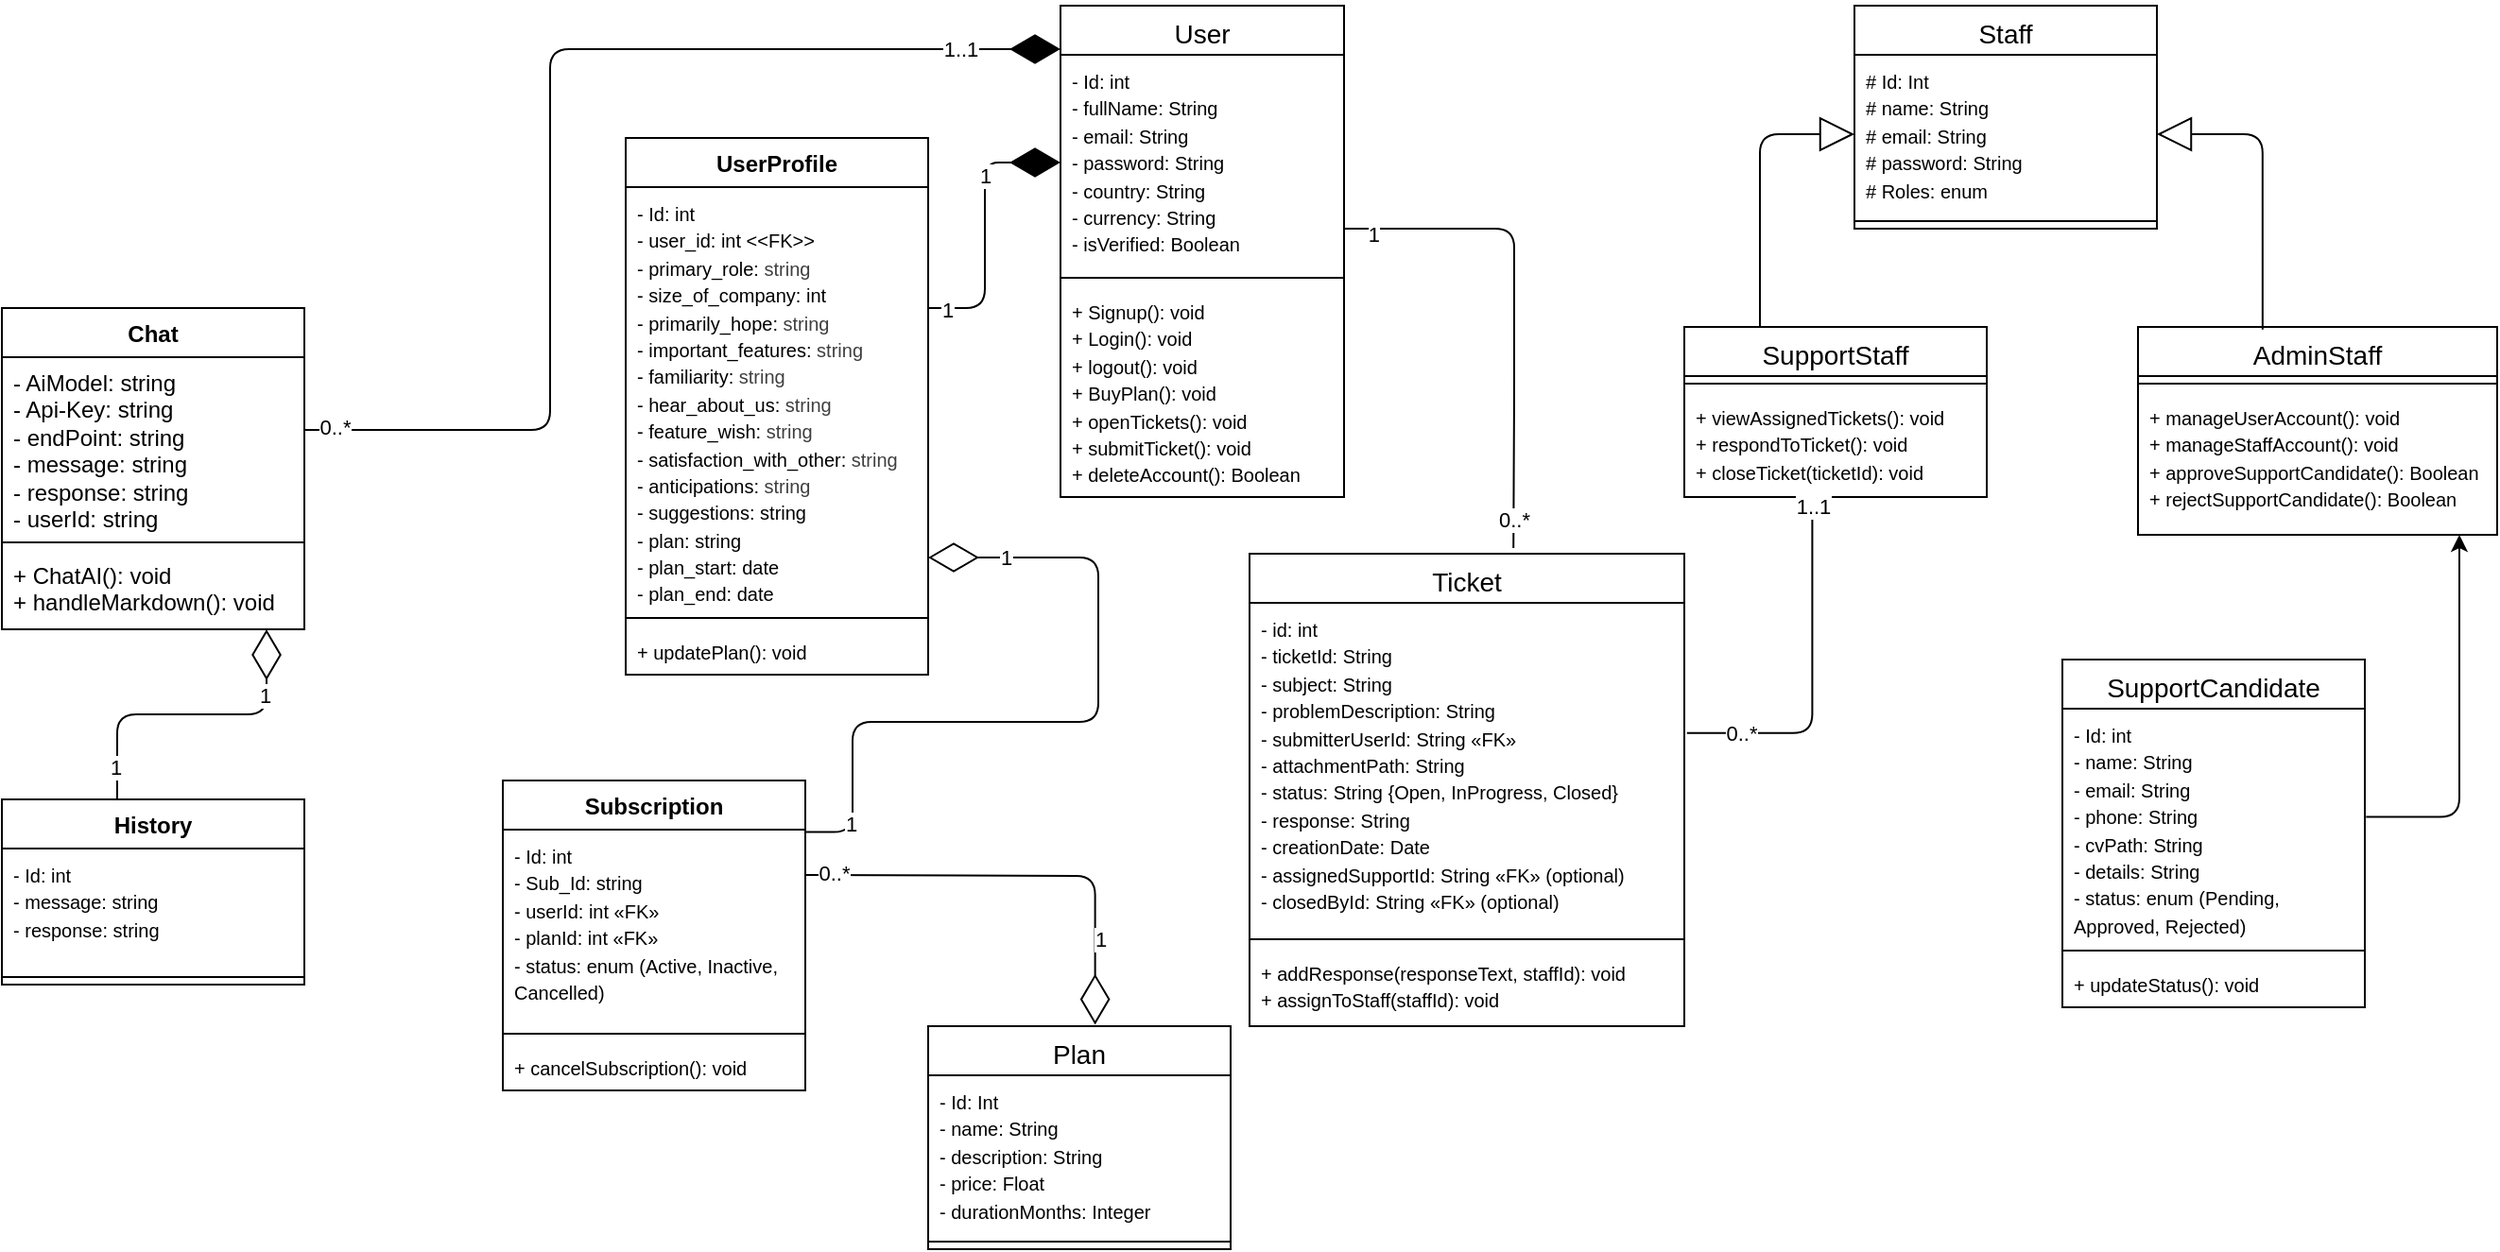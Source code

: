 <mxfile>
    <diagram id="zQBzRi003NCAmLovBK8y" name="Page-1">
        <mxGraphModel dx="1380" dy="541" grid="1" gridSize="10" guides="1" tooltips="1" connect="1" arrows="1" fold="1" page="1" pageScale="1" pageWidth="850" pageHeight="1100" math="0" shadow="0">
            <root>
                <mxCell id="0"/>
                <mxCell id="1" parent="0"/>
                <mxCell id="2" value="&lt;span style=&quot;color: rgb(0, 0, 0); font-family: Arial; font-size: 14px; font-weight: 400; text-align: start; text-wrap-mode: nowrap; background-color: rgb(255, 255, 255);&quot;&gt;User&lt;/span&gt;" style="swimlane;fontStyle=1;align=center;verticalAlign=top;childLayout=stackLayout;horizontal=1;startSize=26;horizontalStack=0;resizeParent=1;resizeParentMax=0;resizeLast=0;collapsible=1;marginBottom=0;whiteSpace=wrap;html=1;" parent="1" vertex="1">
                    <mxGeometry x="640" y="20" width="150" height="260" as="geometry"/>
                </mxCell>
                <mxCell id="3" value="&lt;font style=&quot;font-size: 10px;&quot;&gt;- Id: int&amp;nbsp;&lt;/font&gt;&lt;div&gt;&lt;font style=&quot;font-size: 10px;&quot;&gt;- fullName: String&amp;nbsp;&lt;/font&gt;&lt;/div&gt;&lt;div&gt;&lt;font style=&quot;font-size: 10px;&quot;&gt;- email: String&amp;nbsp;&lt;/font&gt;&lt;/div&gt;&lt;div&gt;&lt;font style=&quot;font-size: 10px;&quot;&gt;- password: String&amp;nbsp;&lt;/font&gt;&lt;/div&gt;&lt;div&gt;&lt;font style=&quot;font-size: 10px;&quot;&gt;- country: String&amp;nbsp;&lt;/font&gt;&lt;/div&gt;&lt;div&gt;&lt;font style=&quot;font-size: 10px;&quot;&gt;- currency: String &lt;br&gt;- isVerified: Boolean&lt;/font&gt;&lt;div&gt;&lt;/div&gt;&lt;/div&gt;" style="text;strokeColor=none;fillColor=none;align=left;verticalAlign=top;spacingLeft=4;spacingRight=4;overflow=hidden;rotatable=0;points=[[0,0.5],[1,0.5]];portConstraint=eastwest;whiteSpace=wrap;html=1;" parent="2" vertex="1">
                    <mxGeometry y="26" width="150" height="114" as="geometry"/>
                </mxCell>
                <mxCell id="4" value="" style="line;strokeWidth=1;fillColor=none;align=left;verticalAlign=middle;spacingTop=-1;spacingLeft=3;spacingRight=3;rotatable=0;labelPosition=right;points=[];portConstraint=eastwest;strokeColor=inherit;" parent="2" vertex="1">
                    <mxGeometry y="140" width="150" height="8" as="geometry"/>
                </mxCell>
                <mxCell id="5" value="&lt;font style=&quot;font-size: 10px;&quot;&gt;+ Signup(): void&lt;/font&gt;&lt;div&gt;&lt;font style=&quot;font-size: 10px;&quot;&gt;+ Login(): void&lt;/font&gt;&lt;/div&gt;&lt;div&gt;&lt;font style=&quot;font-size: 10px;&quot;&gt;+ logout(): void&lt;/font&gt;&lt;/div&gt;&lt;div&gt;&lt;font style=&quot;font-size: 10px;&quot;&gt;+ BuyPlan(): void&lt;/font&gt;&lt;/div&gt;&lt;div&gt;&lt;font style=&quot;font-size: 10px;&quot;&gt;+ openTickets(): void&lt;/font&gt;&lt;/div&gt;&lt;div&gt;&lt;font style=&quot;font-size: 10px;&quot;&gt;+ submitTicket(): void&lt;/font&gt;&lt;/div&gt;&lt;div&gt;&lt;font style=&quot;font-size: 10px;&quot;&gt;+ deleteAccount(): Boolean&lt;/font&gt;&lt;/div&gt;&lt;div&gt;&lt;br&gt;&lt;/div&gt;" style="text;strokeColor=none;fillColor=none;align=left;verticalAlign=top;spacingLeft=4;spacingRight=4;overflow=hidden;rotatable=0;points=[[0,0.5],[1,0.5]];portConstraint=eastwest;whiteSpace=wrap;html=1;" parent="2" vertex="1">
                    <mxGeometry y="148" width="150" height="112" as="geometry"/>
                </mxCell>
                <mxCell id="6" value="UserProfile" style="swimlane;fontStyle=1;align=center;verticalAlign=top;childLayout=stackLayout;horizontal=1;startSize=26;horizontalStack=0;resizeParent=1;resizeParentMax=0;resizeLast=0;collapsible=1;marginBottom=0;whiteSpace=wrap;html=1;" parent="1" vertex="1">
                    <mxGeometry x="410" y="90" width="160" height="284" as="geometry"/>
                </mxCell>
                <mxCell id="7" value="&lt;div&gt;&lt;font style=&quot;font-size: 10px;&quot;&gt;- Id: int&lt;/font&gt;&lt;/div&gt;&lt;font style=&quot;font-size: 10px;&quot;&gt;- user_id: int &amp;lt;&amp;lt;FK&amp;gt;&amp;gt;&lt;/font&gt;&lt;div&gt;&lt;font style=&quot;font-size: 10px;&quot;&gt;- primary_role:&amp;nbsp;&lt;/font&gt;&lt;span style=&quot;color: rgb(63, 63, 63); font-size: 10px; background-color: transparent;&quot;&gt;string&lt;/span&gt;&lt;/div&gt;&lt;div&gt;&lt;font style=&quot;font-size: 10px;&quot;&gt;- size_of_company: int&lt;/font&gt;&lt;/div&gt;&lt;div&gt;&lt;font style=&quot;font-size: 10px;&quot;&gt;- primarily_hope:&amp;nbsp;&lt;/font&gt;&lt;span style=&quot;color: rgb(63, 63, 63); font-size: 10px; background-color: transparent;&quot;&gt;string&lt;/span&gt;&lt;/div&gt;&lt;div&gt;&lt;font style=&quot;font-size: 10px;&quot;&gt;- important_features:&amp;nbsp;&lt;/font&gt;&lt;span style=&quot;color: rgb(63, 63, 63); font-size: 10px; background-color: transparent;&quot;&gt;string&lt;/span&gt;&lt;/div&gt;&lt;div&gt;&lt;font style=&quot;font-size: 10px;&quot;&gt;- familiarity:&amp;nbsp;&lt;/font&gt;&lt;span style=&quot;color: rgb(63, 63, 63); font-size: 10px; background-color: transparent;&quot;&gt;string&lt;/span&gt;&lt;/div&gt;&lt;div&gt;&lt;font style=&quot;font-size: 10px;&quot;&gt;- hear_about_us:&amp;nbsp;&lt;/font&gt;&lt;span style=&quot;color: rgb(63, 63, 63); font-size: 10px; background-color: transparent;&quot;&gt;string&lt;/span&gt;&lt;/div&gt;&lt;div&gt;&lt;font style=&quot;font-size: 10px;&quot;&gt;- feature_wish:&amp;nbsp;&lt;/font&gt;&lt;span style=&quot;color: rgb(63, 63, 63); font-size: 10px; background-color: transparent;&quot;&gt;string&lt;/span&gt;&lt;/div&gt;&lt;div&gt;&lt;font style=&quot;font-size: 10px;&quot;&gt;- satisfaction_with_other:&amp;nbsp;&lt;/font&gt;&lt;span style=&quot;color: rgb(63, 63, 63); font-size: 10px; background-color: transparent;&quot;&gt;string&lt;/span&gt;&lt;/div&gt;&lt;div&gt;&lt;font style=&quot;font-size: 10px;&quot;&gt;- anticipations:&amp;nbsp;&lt;/font&gt;&lt;span style=&quot;color: rgb(63, 63, 63); font-size: 10px; background-color: transparent;&quot;&gt;string&lt;/span&gt;&lt;/div&gt;&lt;div&gt;&lt;font style=&quot;font-size: 10px;&quot;&gt;- suggestions: string&lt;/font&gt;&lt;/div&gt;&lt;div&gt;&lt;font style=&quot;font-size: 10px;&quot;&gt;- plan: string&lt;/font&gt;&lt;/div&gt;&lt;div&gt;&lt;font style=&quot;font-size: 10px;&quot;&gt;- plan_start: date&lt;/font&gt;&lt;/div&gt;&lt;div&gt;&lt;font style=&quot;font-size: 10px;&quot;&gt;- plan_end: date&lt;/font&gt;&lt;/div&gt;" style="text;strokeColor=none;fillColor=none;align=left;verticalAlign=top;spacingLeft=4;spacingRight=4;overflow=hidden;rotatable=0;points=[[0,0.5],[1,0.5]];portConstraint=eastwest;whiteSpace=wrap;html=1;" parent="6" vertex="1">
                    <mxGeometry y="26" width="160" height="224" as="geometry"/>
                </mxCell>
                <mxCell id="8" value="" style="line;strokeWidth=1;fillColor=none;align=left;verticalAlign=middle;spacingTop=-1;spacingLeft=3;spacingRight=3;rotatable=0;labelPosition=right;points=[];portConstraint=eastwest;strokeColor=inherit;" parent="6" vertex="1">
                    <mxGeometry y="250" width="160" height="8" as="geometry"/>
                </mxCell>
                <mxCell id="9" value="&lt;font style=&quot;font-size: 10px;&quot;&gt;+ updatePlan(): void&lt;/font&gt;" style="text;strokeColor=none;fillColor=none;align=left;verticalAlign=top;spacingLeft=4;spacingRight=4;overflow=hidden;rotatable=0;points=[[0,0.5],[1,0.5]];portConstraint=eastwest;whiteSpace=wrap;html=1;" parent="6" vertex="1">
                    <mxGeometry y="258" width="160" height="26" as="geometry"/>
                </mxCell>
                <mxCell id="12" value="&lt;span style=&quot;color: rgb(0, 0, 0); font-family: Arial; font-size: 14px; font-weight: 400; text-align: start; text-wrap-mode: nowrap; background-color: rgb(255, 255, 255);&quot;&gt;Staff&lt;/span&gt;" style="swimlane;fontStyle=1;align=center;verticalAlign=top;childLayout=stackLayout;horizontal=1;startSize=26;horizontalStack=0;resizeParent=1;resizeParentMax=0;resizeLast=0;collapsible=1;marginBottom=0;whiteSpace=wrap;html=1;" parent="1" vertex="1">
                    <mxGeometry x="1060" y="20" width="160" height="118" as="geometry"/>
                </mxCell>
                <mxCell id="13" value="&lt;font style=&quot;font-size: 10px;&quot;&gt;# Id: Int&amp;nbsp;&lt;/font&gt;&lt;div&gt;&lt;font style=&quot;font-size: 10px;&quot;&gt;# name: String&amp;nbsp;&lt;/font&gt;&lt;/div&gt;&lt;div&gt;&lt;font style=&quot;font-size: 10px;&quot;&gt;# email: String&amp;nbsp;&lt;/font&gt;&lt;/div&gt;&lt;div&gt;&lt;font style=&quot;font-size: 10px;&quot;&gt;# password: String&lt;/font&gt;&lt;/div&gt;&lt;div&gt;&lt;font style=&quot;font-size: 10px;&quot;&gt;# Roles: enum&lt;/font&gt;&lt;/div&gt;" style="text;strokeColor=none;fillColor=none;align=left;verticalAlign=top;spacingLeft=4;spacingRight=4;overflow=hidden;rotatable=0;points=[[0,0.5],[1,0.5]];portConstraint=eastwest;whiteSpace=wrap;html=1;" parent="12" vertex="1">
                    <mxGeometry y="26" width="160" height="84" as="geometry"/>
                </mxCell>
                <mxCell id="14" value="" style="line;strokeWidth=1;fillColor=none;align=left;verticalAlign=middle;spacingTop=-1;spacingLeft=3;spacingRight=3;rotatable=0;labelPosition=right;points=[];portConstraint=eastwest;strokeColor=inherit;" parent="12" vertex="1">
                    <mxGeometry y="110" width="160" height="8" as="geometry"/>
                </mxCell>
                <mxCell id="16" value="&lt;span style=&quot;color: rgb(0, 0, 0); font-family: Arial; font-size: 14px; font-weight: 400; text-align: start; text-wrap-mode: nowrap; background-color: rgb(255, 255, 255);&quot;&gt;SupportStaff&lt;/span&gt;" style="swimlane;fontStyle=1;align=center;verticalAlign=top;childLayout=stackLayout;horizontal=1;startSize=26;horizontalStack=0;resizeParent=1;resizeParentMax=0;resizeLast=0;collapsible=1;marginBottom=0;whiteSpace=wrap;html=1;" parent="1" vertex="1">
                    <mxGeometry x="970" y="190" width="160" height="90" as="geometry"/>
                </mxCell>
                <mxCell id="18" value="" style="line;strokeWidth=1;fillColor=none;align=left;verticalAlign=middle;spacingTop=-1;spacingLeft=3;spacingRight=3;rotatable=0;labelPosition=right;points=[];portConstraint=eastwest;strokeColor=inherit;" parent="16" vertex="1">
                    <mxGeometry y="26" width="160" height="8" as="geometry"/>
                </mxCell>
                <mxCell id="19" value="&lt;font style=&quot;font-size: 10px;&quot;&gt;+ viewAssignedTickets(): void&amp;nbsp;&lt;/font&gt;&lt;div&gt;&lt;font style=&quot;font-size: 10px;&quot;&gt;+ respondToTicket(): void&lt;/font&gt;&lt;/div&gt;&lt;div&gt;&lt;font style=&quot;font-size: 10px;&quot;&gt;+ closeTicket(ticketId): void&lt;/font&gt;&lt;/div&gt;" style="text;strokeColor=none;fillColor=none;align=left;verticalAlign=top;spacingLeft=4;spacingRight=4;overflow=hidden;rotatable=0;points=[[0,0.5],[1,0.5]];portConstraint=eastwest;whiteSpace=wrap;html=1;" parent="16" vertex="1">
                    <mxGeometry y="34" width="160" height="56" as="geometry"/>
                </mxCell>
                <mxCell id="20" value="&lt;span style=&quot;color: rgb(0, 0, 0); font-family: Arial; font-size: 14px; font-weight: 400; text-align: start; text-wrap-mode: nowrap; background-color: rgb(255, 255, 255);&quot;&gt;AdminStaff&lt;/span&gt;" style="swimlane;fontStyle=1;align=center;verticalAlign=top;childLayout=stackLayout;horizontal=1;startSize=26;horizontalStack=0;resizeParent=1;resizeParentMax=0;resizeLast=0;collapsible=1;marginBottom=0;whiteSpace=wrap;html=1;" parent="1" vertex="1">
                    <mxGeometry x="1210" y="190" width="190" height="110" as="geometry"/>
                </mxCell>
                <mxCell id="22" value="" style="line;strokeWidth=1;fillColor=none;align=left;verticalAlign=middle;spacingTop=-1;spacingLeft=3;spacingRight=3;rotatable=0;labelPosition=right;points=[];portConstraint=eastwest;strokeColor=inherit;" parent="20" vertex="1">
                    <mxGeometry y="26" width="190" height="8" as="geometry"/>
                </mxCell>
                <mxCell id="23" value="&lt;font style=&quot;font-size: 10px;&quot;&gt;+ manageUserAccount(): void&amp;nbsp;&lt;/font&gt;&lt;div&gt;&lt;font style=&quot;font-size: 10px;&quot;&gt;+ manageStaffAccount(): void&amp;nbsp;&lt;/font&gt;&lt;/div&gt;&lt;div&gt;&lt;font style=&quot;font-size: 10px;&quot;&gt;+&amp;nbsp;&lt;/font&gt;&lt;span style=&quot;font-size: 10px; background-color: transparent;&quot;&gt;approveSupportCandidate(): Boolean&amp;nbsp;&lt;/span&gt;&lt;/div&gt;&lt;div&gt;&lt;span style=&quot;font-size: 10px; background-color: transparent;&quot;&gt;+ rejectSupportCandidate(): Boolean&lt;/span&gt;&lt;/div&gt;" style="text;strokeColor=none;fillColor=none;align=left;verticalAlign=top;spacingLeft=4;spacingRight=4;overflow=hidden;rotatable=0;points=[[0,0.5],[1,0.5]];portConstraint=eastwest;whiteSpace=wrap;html=1;" parent="20" vertex="1">
                    <mxGeometry y="34" width="190" height="76" as="geometry"/>
                </mxCell>
                <mxCell id="24" value="&lt;span style=&quot;color: rgb(0, 0, 0); font-family: Arial; font-size: 14px; font-weight: 400; text-align: start; text-wrap-mode: nowrap; background-color: rgb(255, 255, 255);&quot;&gt;SupportCandidate&lt;/span&gt;" style="swimlane;fontStyle=1;align=center;verticalAlign=top;childLayout=stackLayout;horizontal=1;startSize=26;horizontalStack=0;resizeParent=1;resizeParentMax=0;resizeLast=0;collapsible=1;marginBottom=0;whiteSpace=wrap;html=1;" parent="1" vertex="1">
                    <mxGeometry x="1170" y="366" width="160" height="184" as="geometry"/>
                </mxCell>
                <mxCell id="25" value="&lt;font style=&quot;font-size: 10px;&quot;&gt;- Id: int&lt;/font&gt;&lt;div&gt;&lt;font style=&quot;font-size: 10px;&quot;&gt;- name: String&amp;nbsp;&lt;/font&gt;&lt;/div&gt;&lt;div&gt;&lt;font style=&quot;font-size: 10px;&quot;&gt;- email: String&amp;nbsp;&lt;/font&gt;&lt;/div&gt;&lt;div&gt;&lt;font style=&quot;font-size: 10px;&quot;&gt;- phone: String&amp;nbsp;&lt;/font&gt;&lt;/div&gt;&lt;div&gt;&lt;font style=&quot;font-size: 10px;&quot;&gt;- cvPath: String&amp;nbsp;&lt;/font&gt;&lt;/div&gt;&lt;div&gt;&lt;font style=&quot;font-size: 10px;&quot;&gt;- details: String&amp;nbsp;&lt;/font&gt;&lt;/div&gt;&lt;div&gt;&lt;font style=&quot;font-size: 10px;&quot;&gt;- status: enum (Pending, Approved, Rejected)&lt;/font&gt;&lt;/div&gt;" style="text;strokeColor=none;fillColor=none;align=left;verticalAlign=top;spacingLeft=4;spacingRight=4;overflow=hidden;rotatable=0;points=[[0,0.5],[1,0.5]];portConstraint=eastwest;whiteSpace=wrap;html=1;" parent="24" vertex="1">
                    <mxGeometry y="26" width="160" height="124" as="geometry"/>
                </mxCell>
                <mxCell id="26" value="" style="line;strokeWidth=1;fillColor=none;align=left;verticalAlign=middle;spacingTop=-1;spacingLeft=3;spacingRight=3;rotatable=0;labelPosition=right;points=[];portConstraint=eastwest;strokeColor=inherit;" parent="24" vertex="1">
                    <mxGeometry y="150" width="160" height="8" as="geometry"/>
                </mxCell>
                <mxCell id="27" value="&lt;font style=&quot;font-size: 10px;&quot;&gt;+ updateStatus(): void&lt;/font&gt;&lt;div&gt;&lt;/div&gt;" style="text;strokeColor=none;fillColor=none;align=left;verticalAlign=top;spacingLeft=4;spacingRight=4;overflow=hidden;rotatable=0;points=[[0,0.5],[1,0.5]];portConstraint=eastwest;whiteSpace=wrap;html=1;" parent="24" vertex="1">
                    <mxGeometry y="158" width="160" height="26" as="geometry"/>
                </mxCell>
                <mxCell id="28" value="&lt;span style=&quot;color: rgb(0, 0, 0); font-family: Arial; font-size: 14px; font-weight: 400; text-align: start; text-wrap-mode: nowrap; background-color: rgb(255, 255, 255);&quot;&gt;Ticket&lt;/span&gt;" style="swimlane;fontStyle=1;align=center;verticalAlign=top;childLayout=stackLayout;horizontal=1;startSize=26;horizontalStack=0;resizeParent=1;resizeParentMax=0;resizeLast=0;collapsible=1;marginBottom=0;whiteSpace=wrap;html=1;" parent="1" vertex="1">
                    <mxGeometry x="740" y="310" width="230" height="250" as="geometry"/>
                </mxCell>
                <mxCell id="29" value="&lt;div&gt;&lt;font style=&quot;font-size: 10px;&quot;&gt;- id: int&lt;/font&gt;&lt;/div&gt;&lt;font style=&quot;font-size: 10px;&quot;&gt;- ticketId: String&amp;nbsp;&lt;/font&gt;&lt;div&gt;&lt;font style=&quot;font-size: 10px;&quot;&gt;- subject: String&lt;/font&gt;&lt;/div&gt;&lt;div&gt;&lt;font style=&quot;font-size: 10px;&quot;&gt;- problemDescription: String&amp;nbsp;&lt;/font&gt;&lt;/div&gt;&lt;div&gt;&lt;font style=&quot;font-size: 10px;&quot;&gt;- submitterUserId: String «FK»&amp;nbsp;&lt;/font&gt;&lt;/div&gt;&lt;div&gt;&lt;font style=&quot;font-size: 10px;&quot;&gt;- attachmentPath: String&amp;nbsp;&lt;/font&gt;&lt;/div&gt;&lt;div&gt;&lt;font style=&quot;font-size: 10px;&quot;&gt;- status: String {Open, InProgress, Closed}&amp;nbsp;&lt;/font&gt;&lt;/div&gt;&lt;div&gt;&lt;font style=&quot;font-size: 10px;&quot;&gt;- response: String&amp;nbsp;&lt;/font&gt;&lt;/div&gt;&lt;div&gt;&lt;font style=&quot;font-size: 10px;&quot;&gt;- creationDate: Date&amp;nbsp;&lt;/font&gt;&lt;/div&gt;&lt;div&gt;&lt;font style=&quot;font-size: 10px;&quot;&gt;- assignedSupportId: String «FK» (optional)&amp;nbsp;&lt;/font&gt;&lt;/div&gt;&lt;div&gt;&lt;font style=&quot;font-size: 10px;&quot;&gt;- closedById: String «FK» (optional)&lt;/font&gt;&lt;/div&gt;" style="text;strokeColor=none;fillColor=none;align=left;verticalAlign=top;spacingLeft=4;spacingRight=4;overflow=hidden;rotatable=0;points=[[0,0.5],[1,0.5]];portConstraint=eastwest;whiteSpace=wrap;html=1;" parent="28" vertex="1">
                    <mxGeometry y="26" width="230" height="174" as="geometry"/>
                </mxCell>
                <mxCell id="30" value="" style="line;strokeWidth=1;fillColor=none;align=left;verticalAlign=middle;spacingTop=-1;spacingLeft=3;spacingRight=3;rotatable=0;labelPosition=right;points=[];portConstraint=eastwest;strokeColor=inherit;" parent="28" vertex="1">
                    <mxGeometry y="200" width="230" height="8" as="geometry"/>
                </mxCell>
                <mxCell id="31" value="&lt;font style=&quot;font-size: 10px;&quot;&gt;+ addResponse(responseText, staffId): void&amp;nbsp;&lt;/font&gt;&lt;div&gt;&lt;font style=&quot;font-size: 10px;&quot;&gt;+ assignToStaff(staffId): void&lt;/font&gt;&lt;/div&gt;" style="text;strokeColor=none;fillColor=none;align=left;verticalAlign=top;spacingLeft=4;spacingRight=4;overflow=hidden;rotatable=0;points=[[0,0.5],[1,0.5]];portConstraint=eastwest;whiteSpace=wrap;html=1;" parent="28" vertex="1">
                    <mxGeometry y="208" width="230" height="42" as="geometry"/>
                </mxCell>
                <mxCell id="55" style="edgeStyle=orthogonalEdgeStyle;html=1;entryX=1.006;entryY=0.396;entryDx=0;entryDy=0;entryPerimeter=0;exitX=1.006;exitY=0.396;exitDx=0;exitDy=0;exitPerimeter=0;" parent="28" source="29" edge="1">
                    <mxGeometry relative="1" as="geometry">
                        <mxPoint x="250.0" y="88.466" as="sourcePoint"/>
                        <mxPoint x="297.7" y="-30.0" as="targetPoint"/>
                        <Array as="points">
                            <mxPoint x="298" y="95"/>
                        </Array>
                    </mxGeometry>
                </mxCell>
                <mxCell id="76" value="0..*" style="edgeLabel;html=1;align=center;verticalAlign=middle;resizable=0;points=[];" parent="55" vertex="1" connectable="0">
                    <mxGeometry x="-0.45" relative="1" as="geometry">
                        <mxPoint x="-24" as="offset"/>
                    </mxGeometry>
                </mxCell>
                <mxCell id="98" value="1..1" style="edgeLabel;html=1;align=center;verticalAlign=middle;resizable=0;points=[];" parent="55" vertex="1" connectable="0">
                    <mxGeometry x="0.943" relative="1" as="geometry">
                        <mxPoint as="offset"/>
                    </mxGeometry>
                </mxCell>
                <mxCell id="32" value="&lt;span style=&quot;color: rgb(0, 0, 0); font-family: Arial; font-size: 14px; font-weight: 400; text-align: start; text-wrap-mode: nowrap; background-color: rgb(255, 255, 255);&quot;&gt;Plan&lt;/span&gt;" style="swimlane;fontStyle=1;align=center;verticalAlign=top;childLayout=stackLayout;horizontal=1;startSize=26;horizontalStack=0;resizeParent=1;resizeParentMax=0;resizeLast=0;collapsible=1;marginBottom=0;whiteSpace=wrap;html=1;" parent="1" vertex="1">
                    <mxGeometry x="570" y="560" width="160" height="118" as="geometry"/>
                </mxCell>
                <mxCell id="33" value="&lt;font style=&quot;font-size: 10px;&quot;&gt;- Id: Int&amp;nbsp;&lt;/font&gt;&lt;div&gt;&lt;font style=&quot;font-size: 10px;&quot;&gt;- name: String&amp;nbsp;&lt;/font&gt;&lt;div&gt;&lt;font style=&quot;font-size: 10px;&quot;&gt;- description: String&amp;nbsp;&lt;/font&gt;&lt;/div&gt;&lt;div&gt;&lt;font style=&quot;font-size: 10px;&quot;&gt;- price: Float&amp;nbsp;&lt;/font&gt;&lt;/div&gt;&lt;div&gt;&lt;font style=&quot;font-size: 10px;&quot;&gt;- durationMonths: Integer&lt;/font&gt;&lt;/div&gt;&lt;/div&gt;" style="text;strokeColor=none;fillColor=none;align=left;verticalAlign=top;spacingLeft=4;spacingRight=4;overflow=hidden;rotatable=0;points=[[0,0.5],[1,0.5]];portConstraint=eastwest;whiteSpace=wrap;html=1;" parent="32" vertex="1">
                    <mxGeometry y="26" width="160" height="84" as="geometry"/>
                </mxCell>
                <mxCell id="34" value="" style="line;strokeWidth=1;fillColor=none;align=left;verticalAlign=middle;spacingTop=-1;spacingLeft=3;spacingRight=3;rotatable=0;labelPosition=right;points=[];portConstraint=eastwest;strokeColor=inherit;" parent="32" vertex="1">
                    <mxGeometry y="110" width="160" height="8" as="geometry"/>
                </mxCell>
                <mxCell id="35" value="History" style="swimlane;fontStyle=1;align=center;verticalAlign=top;childLayout=stackLayout;horizontal=1;startSize=26;horizontalStack=0;resizeParent=1;resizeParentMax=0;resizeLast=0;collapsible=1;marginBottom=0;whiteSpace=wrap;html=1;" parent="1" vertex="1">
                    <mxGeometry x="80" y="440" width="160" height="98" as="geometry"/>
                </mxCell>
                <mxCell id="36" value="&lt;span style=&quot;font-size: 10px;&quot;&gt;- Id: int&lt;/span&gt;&lt;div&gt;&lt;span style=&quot;font-size: 10px;&quot;&gt;- message: string&lt;/span&gt;&lt;/div&gt;&lt;div&gt;&lt;span style=&quot;font-size: 10px;&quot;&gt;- response: string&lt;/span&gt;&lt;/div&gt;" style="text;strokeColor=none;fillColor=none;align=left;verticalAlign=top;spacingLeft=4;spacingRight=4;overflow=hidden;rotatable=0;points=[[0,0.5],[1,0.5]];portConstraint=eastwest;whiteSpace=wrap;html=1;" parent="35" vertex="1">
                    <mxGeometry y="26" width="160" height="64" as="geometry"/>
                </mxCell>
                <mxCell id="37" value="" style="line;strokeWidth=1;fillColor=none;align=left;verticalAlign=middle;spacingTop=-1;spacingLeft=3;spacingRight=3;rotatable=0;labelPosition=right;points=[];portConstraint=eastwest;strokeColor=inherit;" parent="35" vertex="1">
                    <mxGeometry y="90" width="160" height="8" as="geometry"/>
                </mxCell>
                <mxCell id="39" value="Subscription" style="swimlane;fontStyle=1;align=center;verticalAlign=top;childLayout=stackLayout;horizontal=1;startSize=26;horizontalStack=0;resizeParent=1;resizeParentMax=0;resizeLast=0;collapsible=1;marginBottom=0;whiteSpace=wrap;html=1;" parent="1" vertex="1">
                    <mxGeometry x="345" y="430" width="160" height="164" as="geometry"/>
                </mxCell>
                <mxCell id="40" value="&lt;font style=&quot;font-size: 10px;&quot;&gt;- Id: int&amp;nbsp;&lt;/font&gt;&lt;div&gt;&lt;span style=&quot;font-size: 10px;&quot;&gt;- Sub_Id: string&lt;br&gt;&lt;/span&gt;&lt;div&gt;&lt;font style=&quot;font-size: 10px;&quot;&gt;- userId: int «FK»&amp;nbsp;&lt;/font&gt;&lt;/div&gt;&lt;div&gt;&lt;font style=&quot;font-size: 10px;&quot;&gt;- planId: int «FK»&amp;nbsp;&lt;/font&gt;&lt;/div&gt;&lt;div&gt;&lt;span style=&quot;font-size: 10px; background-color: transparent;&quot;&gt;- status: enum (Active, Inactive, Cancelled)&lt;/span&gt;&lt;/div&gt;&lt;/div&gt;" style="text;strokeColor=none;fillColor=none;align=left;verticalAlign=top;spacingLeft=4;spacingRight=4;overflow=hidden;rotatable=0;points=[[0,0.5],[1,0.5]];portConstraint=eastwest;whiteSpace=wrap;html=1;" parent="39" vertex="1">
                    <mxGeometry y="26" width="160" height="104" as="geometry"/>
                </mxCell>
                <mxCell id="41" value="" style="line;strokeWidth=1;fillColor=none;align=left;verticalAlign=middle;spacingTop=-1;spacingLeft=3;spacingRight=3;rotatable=0;labelPosition=right;points=[];portConstraint=eastwest;strokeColor=inherit;" parent="39" vertex="1">
                    <mxGeometry y="130" width="160" height="8" as="geometry"/>
                </mxCell>
                <mxCell id="42" value="&lt;span style=&quot;color: rgb(0, 0, 0); font-family: Arial; text-wrap-mode: nowrap; background-color: rgb(255, 255, 255);&quot;&gt;&lt;font style=&quot;font-size: 10px;&quot;&gt;+ cancelSubscription(): void&lt;/font&gt;&lt;/span&gt;" style="text;strokeColor=none;fillColor=none;align=left;verticalAlign=top;spacingLeft=4;spacingRight=4;overflow=hidden;rotatable=0;points=[[0,0.5],[1,0.5]];portConstraint=eastwest;whiteSpace=wrap;html=1;" parent="39" vertex="1">
                    <mxGeometry y="138" width="160" height="26" as="geometry"/>
                </mxCell>
                <mxCell id="43" value="Chat" style="swimlane;fontStyle=1;align=center;verticalAlign=top;childLayout=stackLayout;horizontal=1;startSize=26;horizontalStack=0;resizeParent=1;resizeParentMax=0;resizeLast=0;collapsible=1;marginBottom=0;whiteSpace=wrap;html=1;" parent="1" vertex="1">
                    <mxGeometry x="80" y="180" width="160" height="170" as="geometry"/>
                </mxCell>
                <mxCell id="44" value="- AiModel: string&lt;div&gt;- Api-Key: string&lt;/div&gt;&lt;div&gt;- endPoint: string&lt;/div&gt;&lt;div&gt;- message: string&lt;/div&gt;&lt;div&gt;- response: string&lt;/div&gt;&lt;div&gt;- userId: string&lt;/div&gt;" style="text;strokeColor=none;fillColor=none;align=left;verticalAlign=top;spacingLeft=4;spacingRight=4;overflow=hidden;rotatable=0;points=[[0,0.5],[1,0.5]];portConstraint=eastwest;whiteSpace=wrap;html=1;" parent="43" vertex="1">
                    <mxGeometry y="26" width="160" height="94" as="geometry"/>
                </mxCell>
                <mxCell id="45" value="" style="line;strokeWidth=1;fillColor=none;align=left;verticalAlign=middle;spacingTop=-1;spacingLeft=3;spacingRight=3;rotatable=0;labelPosition=right;points=[];portConstraint=eastwest;strokeColor=inherit;" parent="43" vertex="1">
                    <mxGeometry y="120" width="160" height="8" as="geometry"/>
                </mxCell>
                <mxCell id="46" value="+ ChatAI(): void&lt;div&gt;+ handleMarkdown(): void&lt;/div&gt;" style="text;strokeColor=none;fillColor=none;align=left;verticalAlign=top;spacingLeft=4;spacingRight=4;overflow=hidden;rotatable=0;points=[[0,0.5],[1,0.5]];portConstraint=eastwest;whiteSpace=wrap;html=1;" parent="43" vertex="1">
                    <mxGeometry y="128" width="160" height="42" as="geometry"/>
                </mxCell>
                <mxCell id="62" value="" style="endArrow=block;endSize=16;endFill=0;html=1;exitX=0.25;exitY=0;exitDx=0;exitDy=0;entryX=0;entryY=0.5;entryDx=0;entryDy=0;edgeStyle=orthogonalEdgeStyle;" parent="1" source="16" target="13" edge="1">
                    <mxGeometry width="160" relative="1" as="geometry">
                        <mxPoint x="990" y="120" as="sourcePoint"/>
                        <mxPoint x="1150" y="120" as="targetPoint"/>
                    </mxGeometry>
                </mxCell>
                <mxCell id="63" value="" style="endArrow=block;endSize=16;endFill=0;html=1;exitX=0.347;exitY=0.013;exitDx=0;exitDy=0;entryX=1;entryY=0.5;entryDx=0;entryDy=0;edgeStyle=orthogonalEdgeStyle;exitPerimeter=0;" parent="1" source="20" target="13" edge="1">
                    <mxGeometry x="-0.103" width="160" relative="1" as="geometry">
                        <mxPoint x="1224.76" y="162" as="sourcePoint"/>
                        <mxPoint x="1274.76" y="60" as="targetPoint"/>
                        <mxPoint as="offset"/>
                    </mxGeometry>
                </mxCell>
                <mxCell id="53" style="edgeStyle=orthogonalEdgeStyle;html=1;exitX=1.004;exitY=0.462;exitDx=0;exitDy=0;exitPerimeter=0;" parent="1" source="25" edge="1">
                    <mxGeometry relative="1" as="geometry">
                        <mxPoint x="1380" y="300" as="targetPoint"/>
                        <Array as="points">
                            <mxPoint x="1380" y="449"/>
                            <mxPoint x="1380" y="301"/>
                        </Array>
                    </mxGeometry>
                </mxCell>
                <mxCell id="66" value="" style="endArrow=diamondThin;endFill=0;endSize=24;html=1;edgeStyle=orthogonalEdgeStyle;entryX=0.552;entryY=-0.006;entryDx=0;entryDy=0;entryPerimeter=0;" parent="1" target="32" edge="1">
                    <mxGeometry width="160" relative="1" as="geometry">
                        <mxPoint x="505" y="480" as="sourcePoint"/>
                        <mxPoint x="665" y="480" as="targetPoint"/>
                    </mxGeometry>
                </mxCell>
                <mxCell id="67" value="0..*" style="edgeLabel;html=1;align=center;verticalAlign=middle;resizable=0;points=[];" parent="66" vertex="1" connectable="0">
                    <mxGeometry x="-0.875" y="1" relative="1" as="geometry">
                        <mxPoint as="offset"/>
                    </mxGeometry>
                </mxCell>
                <mxCell id="91" value="1" style="edgeLabel;html=1;align=center;verticalAlign=middle;resizable=0;points=[];" parent="66" vertex="1" connectable="0">
                    <mxGeometry x="0.613" y="2" relative="1" as="geometry">
                        <mxPoint as="offset"/>
                    </mxGeometry>
                </mxCell>
                <mxCell id="69" value="" style="endArrow=diamondThin;endFill=1;endSize=24;html=1;edgeStyle=orthogonalEdgeStyle;entryX=0;entryY=0.5;entryDx=0;entryDy=0;" parent="1" target="3" edge="1">
                    <mxGeometry width="160" relative="1" as="geometry">
                        <mxPoint x="570" y="180" as="sourcePoint"/>
                        <mxPoint x="730" y="180" as="targetPoint"/>
                        <Array as="points">
                            <mxPoint x="600" y="180"/>
                            <mxPoint x="600" y="103"/>
                        </Array>
                    </mxGeometry>
                </mxCell>
                <mxCell id="70" value="1" style="edgeLabel;html=1;align=center;verticalAlign=middle;resizable=0;points=[];" parent="69" vertex="1" connectable="0">
                    <mxGeometry x="-0.164" relative="1" as="geometry">
                        <mxPoint x="-20" y="32" as="offset"/>
                    </mxGeometry>
                </mxCell>
                <mxCell id="92" value="1" style="edgeLabel;html=1;align=center;verticalAlign=middle;resizable=0;points=[];" parent="69" vertex="1" connectable="0">
                    <mxGeometry x="0.362" relative="1" as="geometry">
                        <mxPoint as="offset"/>
                    </mxGeometry>
                </mxCell>
                <mxCell id="72" value="" style="endArrow=diamondThin;endFill=0;endSize=24;html=1;edgeStyle=orthogonalEdgeStyle;" parent="1" edge="1">
                    <mxGeometry width="160" relative="1" as="geometry">
                        <mxPoint x="505" y="457.29" as="sourcePoint"/>
                        <mxPoint x="570" y="312" as="targetPoint"/>
                        <Array as="points">
                            <mxPoint x="530" y="457"/>
                            <mxPoint x="530" y="399"/>
                            <mxPoint x="660" y="399"/>
                            <mxPoint x="660" y="312"/>
                        </Array>
                    </mxGeometry>
                </mxCell>
                <mxCell id="73" value="1" style="edgeLabel;html=1;align=center;verticalAlign=middle;resizable=0;points=[];" parent="72" vertex="1" connectable="0">
                    <mxGeometry x="0.666" relative="1" as="geometry">
                        <mxPoint x="-25" as="offset"/>
                    </mxGeometry>
                </mxCell>
                <mxCell id="90" value="1" style="edgeLabel;html=1;align=center;verticalAlign=middle;resizable=0;points=[];" parent="72" vertex="1" connectable="0">
                    <mxGeometry x="-0.845" y="1" relative="1" as="geometry">
                        <mxPoint as="offset"/>
                    </mxGeometry>
                </mxCell>
                <mxCell id="84" value="" style="endArrow=diamondThin;endFill=1;endSize=24;html=1;edgeStyle=orthogonalEdgeStyle;" parent="1" edge="1">
                    <mxGeometry width="160" relative="1" as="geometry">
                        <mxPoint x="240" y="244.52" as="sourcePoint"/>
                        <mxPoint x="640" y="43" as="targetPoint"/>
                        <Array as="points">
                            <mxPoint x="370" y="244"/>
                            <mxPoint x="370" y="43"/>
                        </Array>
                    </mxGeometry>
                </mxCell>
                <mxCell id="85" value="1..1" style="edgeLabel;html=1;align=center;verticalAlign=middle;resizable=0;points=[];" parent="84" vertex="1" connectable="0">
                    <mxGeometry x="0.823" relative="1" as="geometry">
                        <mxPoint as="offset"/>
                    </mxGeometry>
                </mxCell>
                <mxCell id="86" value="0..*" style="edgeLabel;html=1;align=center;verticalAlign=middle;resizable=0;points=[];" parent="84" vertex="1" connectable="0">
                    <mxGeometry x="-0.946" y="2" relative="1" as="geometry">
                        <mxPoint as="offset"/>
                    </mxGeometry>
                </mxCell>
                <mxCell id="87" value="" style="endArrow=diamondThin;endFill=0;endSize=24;html=1;exitX=0.381;exitY=0.005;exitDx=0;exitDy=0;exitPerimeter=0;edgeStyle=orthogonalEdgeStyle;entryX=0.875;entryY=1;entryDx=0;entryDy=0;entryPerimeter=0;" parent="1" source="35" target="46" edge="1">
                    <mxGeometry width="160" relative="1" as="geometry">
                        <mxPoint x="130" y="390" as="sourcePoint"/>
                        <mxPoint x="210" y="370" as="targetPoint"/>
                        <Array as="points">
                            <mxPoint x="141" y="395"/>
                            <mxPoint x="220" y="395"/>
                        </Array>
                    </mxGeometry>
                </mxCell>
                <mxCell id="88" value="1" style="edgeLabel;html=1;align=center;verticalAlign=middle;resizable=0;points=[];" parent="87" vertex="1" connectable="0">
                    <mxGeometry x="0.066" y="2" relative="1" as="geometry">
                        <mxPoint x="-46" y="30" as="offset"/>
                    </mxGeometry>
                </mxCell>
                <mxCell id="89" value="1" style="edgeLabel;html=1;align=center;verticalAlign=middle;resizable=0;points=[];" parent="87" vertex="1" connectable="0">
                    <mxGeometry x="0.595" y="1" relative="1" as="geometry">
                        <mxPoint as="offset"/>
                    </mxGeometry>
                </mxCell>
                <mxCell id="93" value="" style="endArrow=none;html=1;edgeStyle=orthogonalEdgeStyle;entryX=0.607;entryY=-0.012;entryDx=0;entryDy=0;entryPerimeter=0;" parent="1" target="28" edge="1">
                    <mxGeometry relative="1" as="geometry">
                        <mxPoint x="790" y="138" as="sourcePoint"/>
                        <mxPoint x="880" y="300" as="targetPoint"/>
                        <Array as="points">
                            <mxPoint x="880" y="138"/>
                            <mxPoint x="880" y="225"/>
                        </Array>
                    </mxGeometry>
                </mxCell>
                <mxCell id="94" value="0..*" style="edgeLabel;resizable=0;html=1;align=left;verticalAlign=bottom;" parent="93" connectable="0" vertex="1">
                    <mxGeometry x="-1" relative="1" as="geometry">
                        <mxPoint x="80" y="162" as="offset"/>
                    </mxGeometry>
                </mxCell>
                <mxCell id="95" value="1" style="edgeLabel;resizable=0;html=1;align=right;verticalAlign=bottom;" parent="93" connectable="0" vertex="1">
                    <mxGeometry x="1" relative="1" as="geometry">
                        <mxPoint x="-70" y="-157" as="offset"/>
                    </mxGeometry>
                </mxCell>
            </root>
        </mxGraphModel>
    </diagram>
</mxfile>
